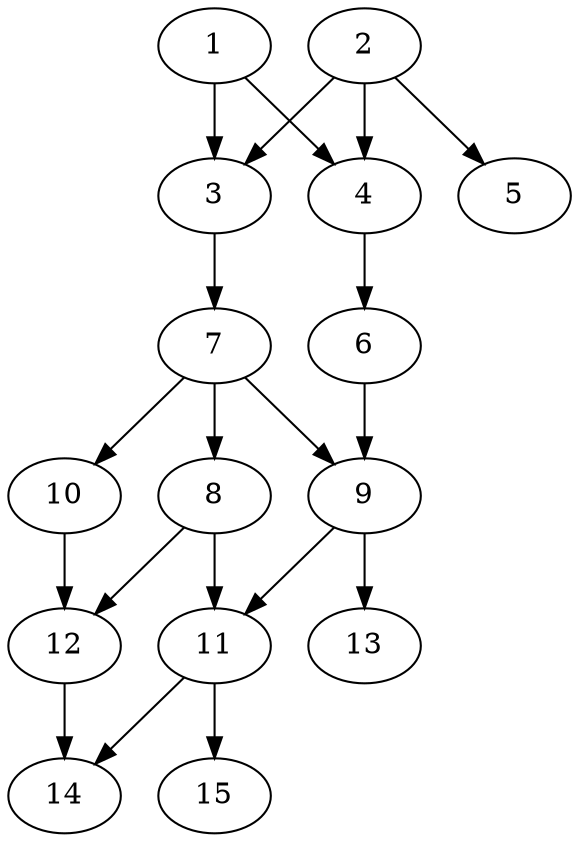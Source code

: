 // DAG automatically generated by daggen at Thu Oct  3 13:59:26 2019
// ./daggen --dot -n 15 --ccr 0.4 --fat 0.5 --regular 0.7 --density 0.7 --mindata 5242880 --maxdata 52428800 
digraph G {
  1 [size="77104640", alpha="0.11", expect_size="30841856"] 
  1 -> 3 [size ="30841856"]
  1 -> 4 [size ="30841856"]
  2 [size="40232960", alpha="0.09", expect_size="16093184"] 
  2 -> 3 [size ="16093184"]
  2 -> 4 [size ="16093184"]
  2 -> 5 [size ="16093184"]
  3 [size="15467520", alpha="0.12", expect_size="6187008"] 
  3 -> 7 [size ="6187008"]
  4 [size="130314240", alpha="0.18", expect_size="52125696"] 
  4 -> 6 [size ="52125696"]
  5 [size="64368640", alpha="0.15", expect_size="25747456"] 
  6 [size="111096320", alpha="0.07", expect_size="44438528"] 
  6 -> 9 [size ="44438528"]
  7 [size="127257600", alpha="0.14", expect_size="50903040"] 
  7 -> 8 [size ="50903040"]
  7 -> 9 [size ="50903040"]
  7 -> 10 [size ="50903040"]
  8 [size="13788160", alpha="0.15", expect_size="5515264"] 
  8 -> 11 [size ="5515264"]
  8 -> 12 [size ="5515264"]
  9 [size="95521280", alpha="0.12", expect_size="38208512"] 
  9 -> 11 [size ="38208512"]
  9 -> 13 [size ="38208512"]
  10 [size="126453760", alpha="0.04", expect_size="50581504"] 
  10 -> 12 [size ="50581504"]
  11 [size="105689600", alpha="0.03", expect_size="42275840"] 
  11 -> 14 [size ="42275840"]
  11 -> 15 [size ="42275840"]
  12 [size="51607040", alpha="0.12", expect_size="20642816"] 
  12 -> 14 [size ="20642816"]
  13 [size="107343360", alpha="0.15", expect_size="42937344"] 
  14 [size="57868800", alpha="0.13", expect_size="23147520"] 
  15 [size="44695040", alpha="0.09", expect_size="17878016"] 
}
